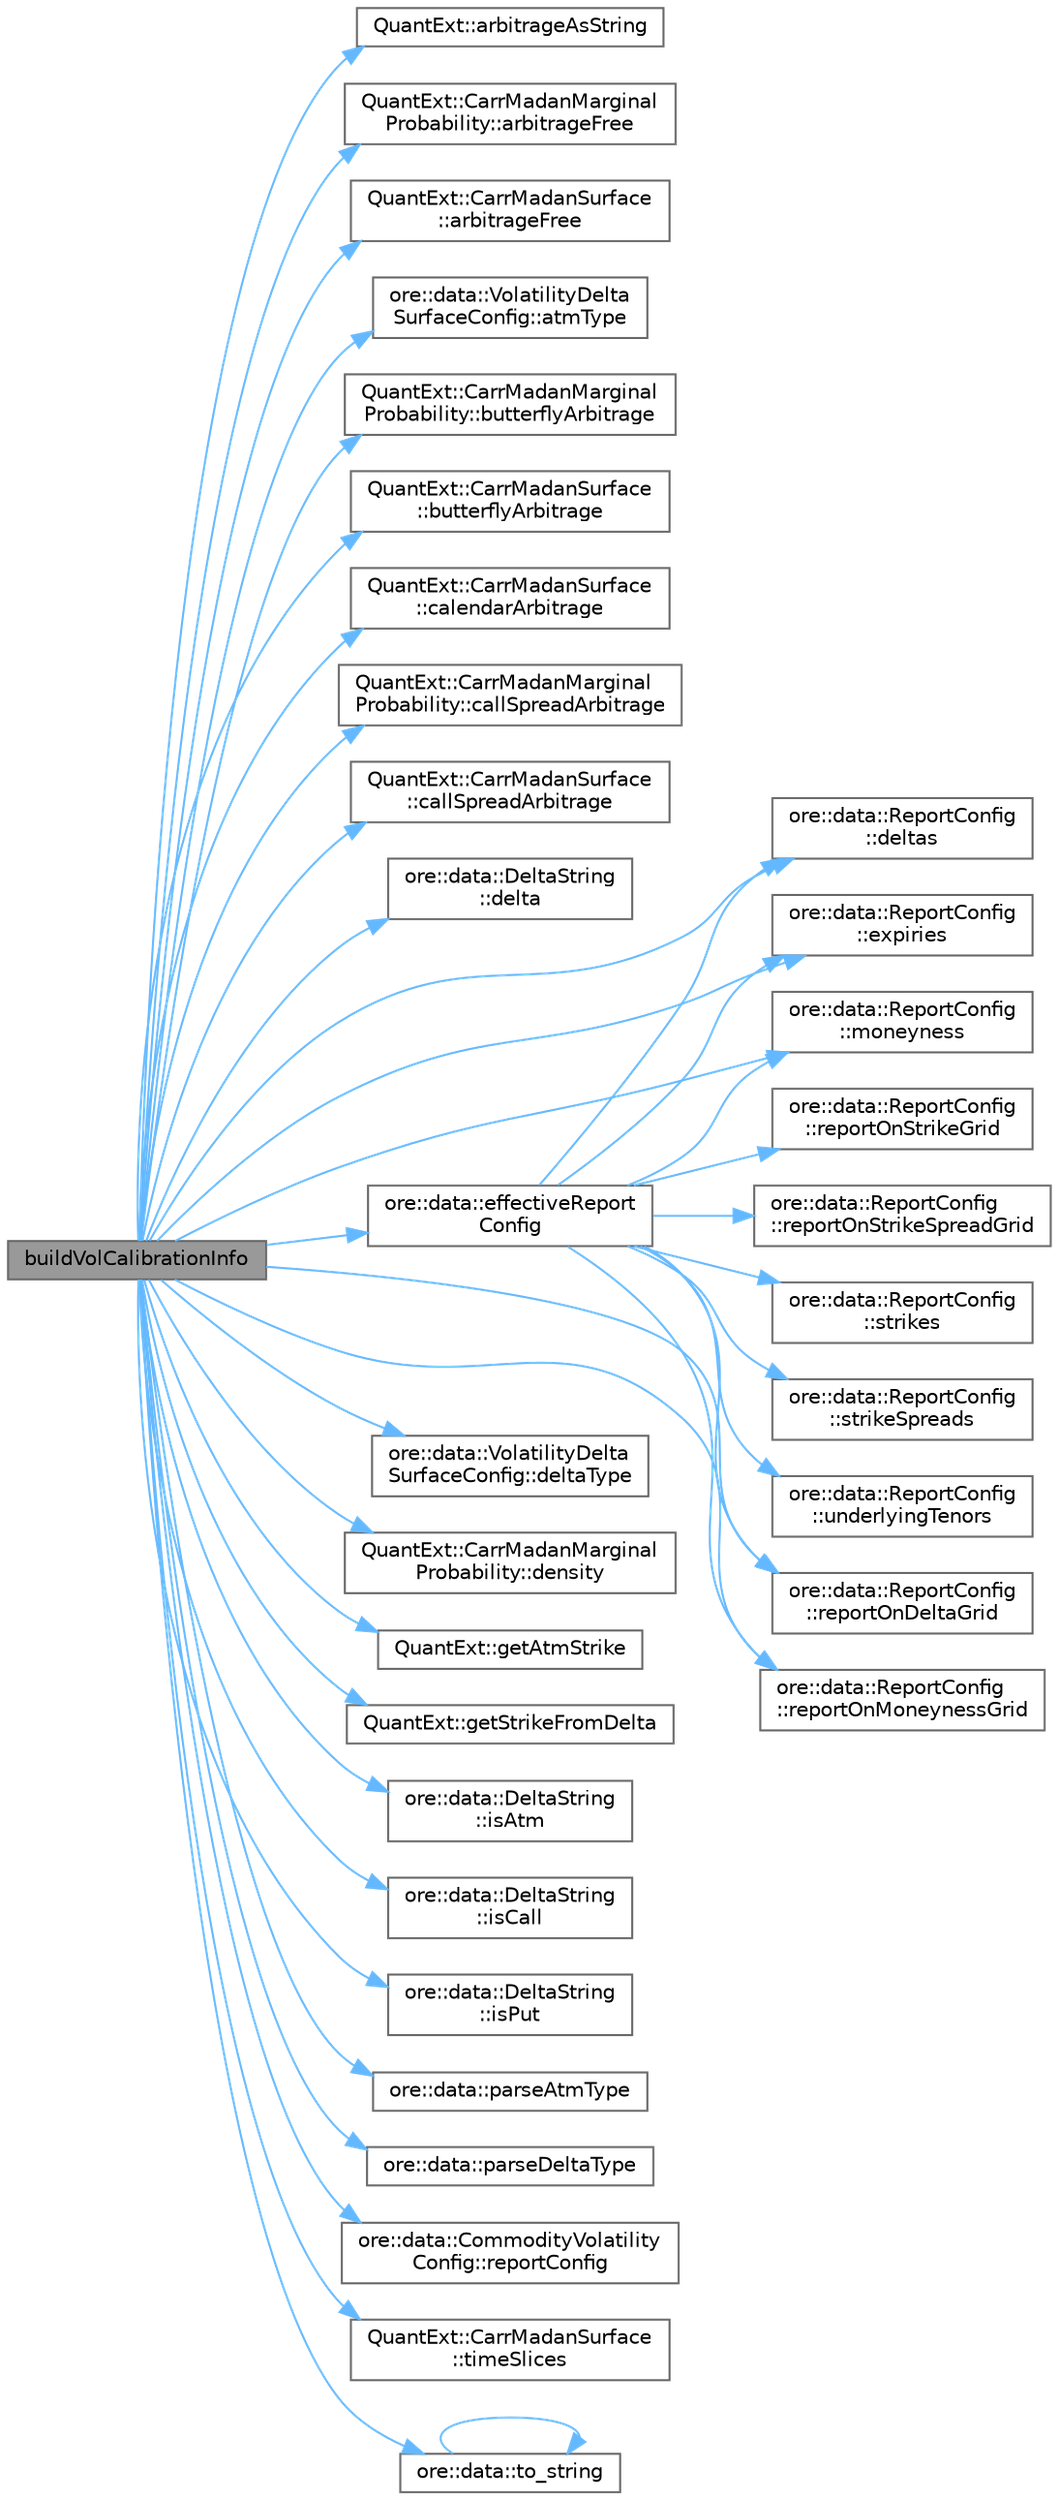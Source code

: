 digraph "buildVolCalibrationInfo"
{
 // INTERACTIVE_SVG=YES
 // LATEX_PDF_SIZE
  bgcolor="transparent";
  edge [fontname=Helvetica,fontsize=10,labelfontname=Helvetica,labelfontsize=10];
  node [fontname=Helvetica,fontsize=10,shape=box,height=0.2,width=0.4];
  rankdir="LR";
  Node1 [label="buildVolCalibrationInfo",height=0.2,width=0.4,color="gray40", fillcolor="grey60", style="filled", fontcolor="black",tooltip="Build the calibration info."];
  Node1 -> Node2 [color="steelblue1",style="solid"];
  Node2 [label="QuantExt::arbitrageAsString",height=0.2,width=0.4,color="grey40", fillcolor="white", style="filled",URL="C:/dev/ORE/documentation/QuantExt/doc/quantext.tag$namespace_quant_ext.html#ab389c65095cf5cf8101a6244a48a4102",tooltip=" "];
  Node1 -> Node3 [color="steelblue1",style="solid"];
  Node3 [label="QuantExt::CarrMadanMarginal\lProbability::arbitrageFree",height=0.2,width=0.4,color="grey40", fillcolor="white", style="filled",URL="C:/dev/ORE/documentation/QuantExt/doc/quantext.tag$class_quant_ext_1_1_carr_madan_marginal_probability.html#a2c9e9c3980a73aa98162a2149d7b0604",tooltip=" "];
  Node1 -> Node4 [color="steelblue1",style="solid"];
  Node4 [label="QuantExt::CarrMadanSurface\l::arbitrageFree",height=0.2,width=0.4,color="grey40", fillcolor="white", style="filled",URL="C:/dev/ORE/documentation/QuantExt/doc/quantext.tag$class_quant_ext_1_1_carr_madan_surface.html#a2c9e9c3980a73aa98162a2149d7b0604",tooltip=" "];
  Node1 -> Node5 [color="steelblue1",style="solid"];
  Node5 [label="ore::data::VolatilityDelta\lSurfaceConfig::atmType",height=0.2,width=0.4,color="grey40", fillcolor="white", style="filled",URL="$classore_1_1data_1_1_volatility_delta_surface_config.html#ac1df45ab0edf6303b3a7035109c56731",tooltip=" "];
  Node1 -> Node6 [color="steelblue1",style="solid"];
  Node6 [label="QuantExt::CarrMadanMarginal\lProbability::butterflyArbitrage",height=0.2,width=0.4,color="grey40", fillcolor="white", style="filled",URL="C:/dev/ORE/documentation/QuantExt/doc/quantext.tag$class_quant_ext_1_1_carr_madan_marginal_probability.html#a050154669e2d6571151716c8e7c0cb34",tooltip=" "];
  Node1 -> Node7 [color="steelblue1",style="solid"];
  Node7 [label="QuantExt::CarrMadanSurface\l::butterflyArbitrage",height=0.2,width=0.4,color="grey40", fillcolor="white", style="filled",URL="C:/dev/ORE/documentation/QuantExt/doc/quantext.tag$class_quant_ext_1_1_carr_madan_surface.html#a08d0363135af67ef063a51bee340d460",tooltip=" "];
  Node1 -> Node8 [color="steelblue1",style="solid"];
  Node8 [label="QuantExt::CarrMadanSurface\l::calendarArbitrage",height=0.2,width=0.4,color="grey40", fillcolor="white", style="filled",URL="C:/dev/ORE/documentation/QuantExt/doc/quantext.tag$class_quant_ext_1_1_carr_madan_surface.html#a367f9077f0c218edcd60507be81bbac6",tooltip=" "];
  Node1 -> Node9 [color="steelblue1",style="solid"];
  Node9 [label="QuantExt::CarrMadanMarginal\lProbability::callSpreadArbitrage",height=0.2,width=0.4,color="grey40", fillcolor="white", style="filled",URL="C:/dev/ORE/documentation/QuantExt/doc/quantext.tag$class_quant_ext_1_1_carr_madan_marginal_probability.html#a8e9a460f12d8d5c9001a36bf087a6a8a",tooltip=" "];
  Node1 -> Node10 [color="steelblue1",style="solid"];
  Node10 [label="QuantExt::CarrMadanSurface\l::callSpreadArbitrage",height=0.2,width=0.4,color="grey40", fillcolor="white", style="filled",URL="C:/dev/ORE/documentation/QuantExt/doc/quantext.tag$class_quant_ext_1_1_carr_madan_surface.html#abdede4413de05babce69513924456c5b",tooltip=" "];
  Node1 -> Node11 [color="steelblue1",style="solid"];
  Node11 [label="ore::data::DeltaString\l::delta",height=0.2,width=0.4,color="grey40", fillcolor="white", style="filled",URL="$classore_1_1data_1_1_delta_string.html#a397f8534c2b3d08642e5040c40426ab7",tooltip=" "];
  Node1 -> Node12 [color="steelblue1",style="solid"];
  Node12 [label="ore::data::ReportConfig\l::deltas",height=0.2,width=0.4,color="grey40", fillcolor="white", style="filled",URL="$classore_1_1data_1_1_report_config.html#a4e7f096baca32e79358e09ada698bdce",tooltip=" "];
  Node1 -> Node13 [color="steelblue1",style="solid"];
  Node13 [label="ore::data::VolatilityDelta\lSurfaceConfig::deltaType",height=0.2,width=0.4,color="grey40", fillcolor="white", style="filled",URL="$classore_1_1data_1_1_volatility_delta_surface_config.html#a1a94512029afb513f987537604e7e305",tooltip=" "];
  Node1 -> Node14 [color="steelblue1",style="solid"];
  Node14 [label="QuantExt::CarrMadanMarginal\lProbability::density",height=0.2,width=0.4,color="grey40", fillcolor="white", style="filled",URL="C:/dev/ORE/documentation/QuantExt/doc/quantext.tag$class_quant_ext_1_1_carr_madan_marginal_probability.html#ac92c479ebb5da27bcb6cf6f806bd3860",tooltip=" "];
  Node1 -> Node15 [color="steelblue1",style="solid"];
  Node15 [label="ore::data::effectiveReport\lConfig",height=0.2,width=0.4,color="grey40", fillcolor="white", style="filled",URL="$namespaceore_1_1data.html#a5e51bfe798b6a12ac603d4578c144c6b",tooltip=" "];
  Node15 -> Node12 [color="steelblue1",style="solid"];
  Node15 -> Node16 [color="steelblue1",style="solid"];
  Node16 [label="ore::data::ReportConfig\l::expiries",height=0.2,width=0.4,color="grey40", fillcolor="white", style="filled",URL="$classore_1_1data_1_1_report_config.html#a82578f32908fbaf6c03607239312437d",tooltip=" "];
  Node15 -> Node17 [color="steelblue1",style="solid"];
  Node17 [label="ore::data::ReportConfig\l::moneyness",height=0.2,width=0.4,color="grey40", fillcolor="white", style="filled",URL="$classore_1_1data_1_1_report_config.html#aee007654632574a63d04e7c6d0bc048f",tooltip=" "];
  Node15 -> Node18 [color="steelblue1",style="solid"];
  Node18 [label="ore::data::ReportConfig\l::reportOnDeltaGrid",height=0.2,width=0.4,color="grey40", fillcolor="white", style="filled",URL="$classore_1_1data_1_1_report_config.html#a13b426492274e696ee57b64ee0905f8b",tooltip=" "];
  Node15 -> Node19 [color="steelblue1",style="solid"];
  Node19 [label="ore::data::ReportConfig\l::reportOnMoneynessGrid",height=0.2,width=0.4,color="grey40", fillcolor="white", style="filled",URL="$classore_1_1data_1_1_report_config.html#a56ab5896ba11edc3f435cefc0c45085a",tooltip=" "];
  Node15 -> Node20 [color="steelblue1",style="solid"];
  Node20 [label="ore::data::ReportConfig\l::reportOnStrikeGrid",height=0.2,width=0.4,color="grey40", fillcolor="white", style="filled",URL="$classore_1_1data_1_1_report_config.html#a74e55eb606801e93e03464e36edc3954",tooltip=" "];
  Node15 -> Node21 [color="steelblue1",style="solid"];
  Node21 [label="ore::data::ReportConfig\l::reportOnStrikeSpreadGrid",height=0.2,width=0.4,color="grey40", fillcolor="white", style="filled",URL="$classore_1_1data_1_1_report_config.html#a5552ccfe35e93f625d97ce7912182770",tooltip=" "];
  Node15 -> Node22 [color="steelblue1",style="solid"];
  Node22 [label="ore::data::ReportConfig\l::strikes",height=0.2,width=0.4,color="grey40", fillcolor="white", style="filled",URL="$classore_1_1data_1_1_report_config.html#a3e27de23896c5cad96fe8b54be7efbfc",tooltip=" "];
  Node15 -> Node23 [color="steelblue1",style="solid"];
  Node23 [label="ore::data::ReportConfig\l::strikeSpreads",height=0.2,width=0.4,color="grey40", fillcolor="white", style="filled",URL="$classore_1_1data_1_1_report_config.html#af8d226e2763da6112782a272b6bf454b",tooltip=" "];
  Node15 -> Node24 [color="steelblue1",style="solid"];
  Node24 [label="ore::data::ReportConfig\l::underlyingTenors",height=0.2,width=0.4,color="grey40", fillcolor="white", style="filled",URL="$classore_1_1data_1_1_report_config.html#a17329bf807a1070ecbc7e03e3cc94df3",tooltip=" "];
  Node1 -> Node16 [color="steelblue1",style="solid"];
  Node1 -> Node25 [color="steelblue1",style="solid"];
  Node25 [label="QuantExt::getAtmStrike",height=0.2,width=0.4,color="grey40", fillcolor="white", style="filled",URL="C:/dev/ORE/documentation/QuantExt/doc/quantext.tag$namespace_quant_ext.html#a097163251a347e24846dd4f1b569493c",tooltip=" "];
  Node1 -> Node26 [color="steelblue1",style="solid"];
  Node26 [label="QuantExt::getStrikeFromDelta",height=0.2,width=0.4,color="grey40", fillcolor="white", style="filled",URL="C:/dev/ORE/documentation/QuantExt/doc/quantext.tag$namespace_quant_ext.html#afbdda05b0f8c22a55596d604e3c1c652",tooltip=" "];
  Node1 -> Node27 [color="steelblue1",style="solid"];
  Node27 [label="ore::data::DeltaString\l::isAtm",height=0.2,width=0.4,color="grey40", fillcolor="white", style="filled",URL="$classore_1_1data_1_1_delta_string.html#a33677d9992d9935c8dda721c7e90c488",tooltip=" "];
  Node1 -> Node28 [color="steelblue1",style="solid"];
  Node28 [label="ore::data::DeltaString\l::isCall",height=0.2,width=0.4,color="grey40", fillcolor="white", style="filled",URL="$classore_1_1data_1_1_delta_string.html#a24f2d93e33ef1aba7e9b5dbeda088e98",tooltip=" "];
  Node1 -> Node29 [color="steelblue1",style="solid"];
  Node29 [label="ore::data::DeltaString\l::isPut",height=0.2,width=0.4,color="grey40", fillcolor="white", style="filled",URL="$classore_1_1data_1_1_delta_string.html#abd751388e9fe4ca670f88a12a9bf3356",tooltip=" "];
  Node1 -> Node17 [color="steelblue1",style="solid"];
  Node1 -> Node30 [color="steelblue1",style="solid"];
  Node30 [label="ore::data::parseAtmType",height=0.2,width=0.4,color="grey40", fillcolor="white", style="filled",URL="$group__utilities.html#gac646d7e5cbc09cb6e4f094729a07558b",tooltip="Convert text to QuantLib::DeltaVolQuote::AtmType."];
  Node1 -> Node31 [color="steelblue1",style="solid"];
  Node31 [label="ore::data::parseDeltaType",height=0.2,width=0.4,color="grey40", fillcolor="white", style="filled",URL="$group__utilities.html#gafea498a41f014bd2031e10d3df7891a1",tooltip="Convert text to QuantLib::DeltaVolQuote::DeltaType."];
  Node1 -> Node32 [color="steelblue1",style="solid"];
  Node32 [label="ore::data::CommodityVolatility\lConfig::reportConfig",height=0.2,width=0.4,color="grey40", fillcolor="white", style="filled",URL="$classore_1_1data_1_1_commodity_volatility_config.html#ab7e04e920649365f47da95adf40df527",tooltip=" "];
  Node1 -> Node18 [color="steelblue1",style="solid"];
  Node1 -> Node19 [color="steelblue1",style="solid"];
  Node1 -> Node33 [color="steelblue1",style="solid"];
  Node33 [label="QuantExt::CarrMadanSurface\l::timeSlices",height=0.2,width=0.4,color="grey40", fillcolor="white", style="filled",URL="C:/dev/ORE/documentation/QuantExt/doc/quantext.tag$class_quant_ext_1_1_carr_madan_surface.html#af46a1928b8c0698f1b5208daca238413",tooltip=" "];
  Node1 -> Node34 [color="steelblue1",style="solid"];
  Node34 [label="ore::data::to_string",height=0.2,width=0.4,color="grey40", fillcolor="white", style="filled",URL="$namespaceore_1_1data.html#a86651dfeb5c18ee891f7a4734d8cf455",tooltip=" "];
  Node34 -> Node34 [color="steelblue1",style="solid"];
}
